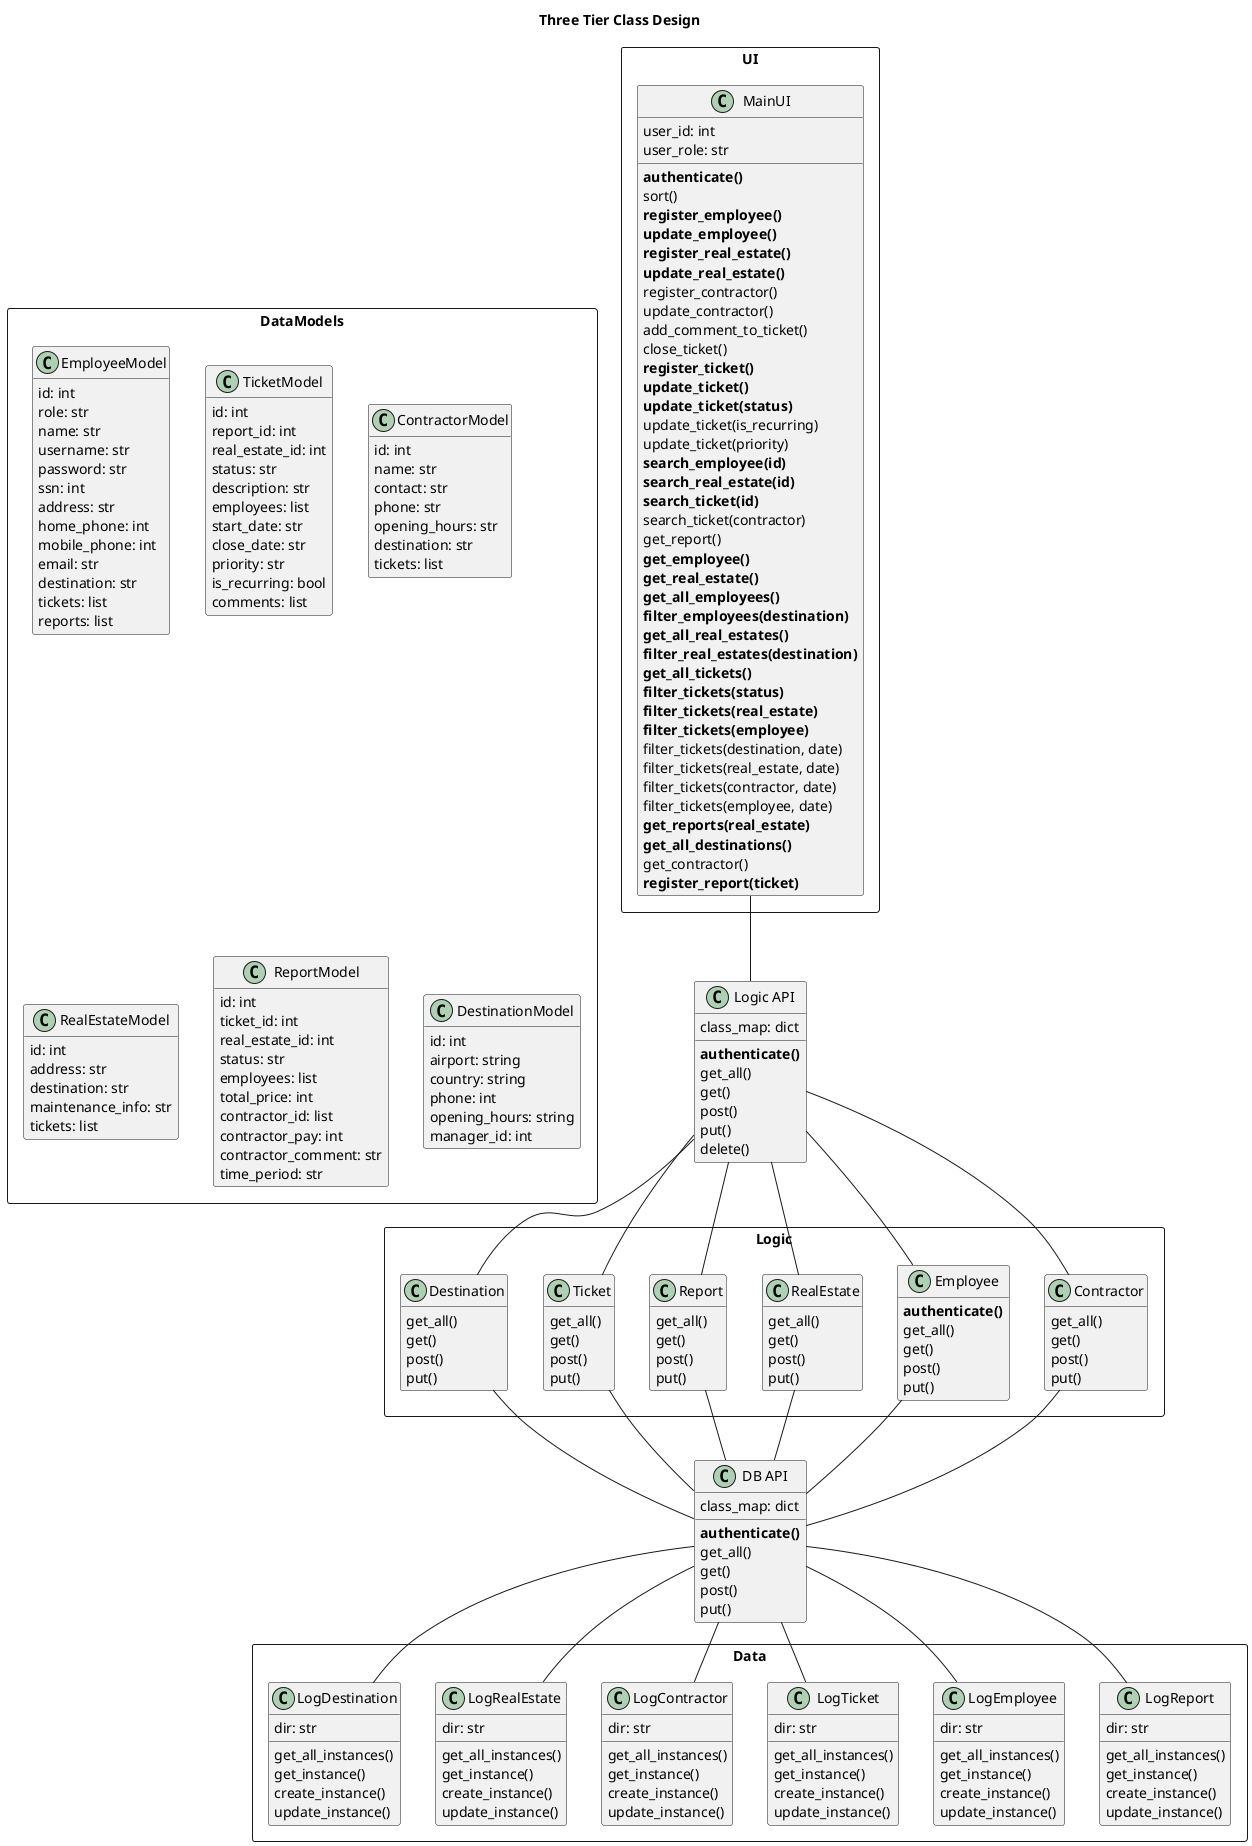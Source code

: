 @startuml Class Diagram

title Three Tier Class Design
hide empty methods
hide empty members


package UI <<Rectangle>> {

    class MainUI{
        user_id: int
        user_role: str
        **authenticate()**
        sort()
        **register_employee()**
        **update_employee()**
        **register_real_estate()**
        **update_real_estate()**
        register_contractor()
        update_contractor()
        add_comment_to_ticket()
        close_ticket()
        **register_ticket()**
        **update_ticket()**
        **update_ticket(status)**
        update_ticket(is_recurring)
        update_ticket(priority)
        **search_employee(id)**
        **search_real_estate(id)**
        **search_ticket(id)**
        search_ticket(contractor)
        get_report()
        **get_employee()**
        **get_real_estate()**
        **get_all_employees()**
        **filter_employees(destination)**
        **get_all_real_estates()**
        **filter_real_estates(destination)**
        **get_all_tickets()**
        **filter_tickets(status)**
        **filter_tickets(real_estate)**
        **filter_tickets(employee)**
        filter_tickets(destination, date)
        filter_tickets(real_estate, date)
        filter_tickets(contractor, date)
        filter_tickets(employee, date)
        **get_reports(real_estate)**
        **get_all_destinations()**
        get_contractor()
        **register_report(ticket)**









    }



}

class "Logic API" as wrapper1{
    class_map: dict
    **authenticate()**
    get_all()
    get()
    post()
    put()
    delete()
}


package Logic <<Rectangle>> {

    MainUI -Down- wrapper1

    class Contractor{
        get_all()
        get()
        post()
        put()
        
    }

    class Employee{
        **authenticate()**
        get_all()
        get()
        post()
        put()
        
    }

    class RealEstate{
        get_all()
        get()
        post()
        put()
        
    }

    class Report {
        get_all()
        get()
        post()
        put()
        
    }

    class Ticket{
        get_all()
        get()
        post()
        put()
        
    } 
    
    class Destination{
        get_all()
        get()
        post()
        put()
        
    }

    wrapper1 -Down- Report
    wrapper1 -Down- Employee
    wrapper1 -Down- Ticket
    wrapper1 -Down- RealEstate
    wrapper1 -Down- Contractor
    wrapper1 -Down- Destination

}

class "DB API"  as wrapper2{
    class_map: dict
    **authenticate()**
    get_all()
    get()
    post()
    put()
}



package Data <<Rectangle>> {

    Report -Down- wrapper2
    Employee -Down- wrapper2
    Ticket -Down- wrapper2
    RealEstate -Down- wrapper2
    Contractor -Down- wrapper2
    Destination -Down- wrapper2

    wrapper2 -Down- LogReport
    wrapper2 -Down- LogEmployee
    wrapper2 -Down- LogTicket
    wrapper2 -Down- LogContractor
    wrapper2 -Down- LogRealEstate
    wrapper2 -Down- LogDestination

    class LogReport{
        dir: str
        get_all_instances()
        get_instance()
        create_instance()
        update_instance()
    }
    class LogEmployee{
        dir: str
        get_all_instances()
        get_instance()
        create_instance()
        update_instance()
    }
    class LogTicket{
        dir: str
        get_all_instances()
        get_instance()
        create_instance()
        update_instance()
    }
    class LogContractor{
        dir: str
        get_all_instances()
        get_instance()
        create_instance()
        update_instance()
    }
    class LogRealEstate{
        dir: str
        get_all_instances()
        get_instance()
        create_instance()
        update_instance()
    }
    class LogDestination{
        dir: str
        get_all_instances()
        get_instance()
        create_instance()
        update_instance()
    }

}

package DataModels <<Rectangle>> {
    class EmployeeModel{
        id: int
        role: str
        name: str
        username: str
        password: str
        ssn: int
        address: str
        home_phone: int
        mobile_phone: int
        email: str
        destination: str
        tickets: list
        reports: list
    }
    class TicketModel{
        id: int
        report_id: int
        real_estate_id: int
        status: str
        description: str
        employees: list
        start_date: str
        close_date: str
        priority: str
        is_recurring: bool
        comments: list
    }
    class ContractorModel{
        id: int
        name: str
        contact: str
        phone: str
        opening_hours: str
        destination: str
        tickets: list
    }
    class RealEstateModel{
        id: int
        address: str
        destination: str
        maintenance_info: str
        tickets: list
    }
    class ReportModel{
        id: int
        ticket_id: int
        real_estate_id: int
        status: str
        employees: list
        total_price: int
        contractor_id: list
        contractor_pay: int
        contractor_comment: str
        time_period: str
    }
    class DestinationModel {
        id: int
        airport: string
        country: string
        phone: int
        opening_hours: string
        manager_id: int

    }


}


@enduml



